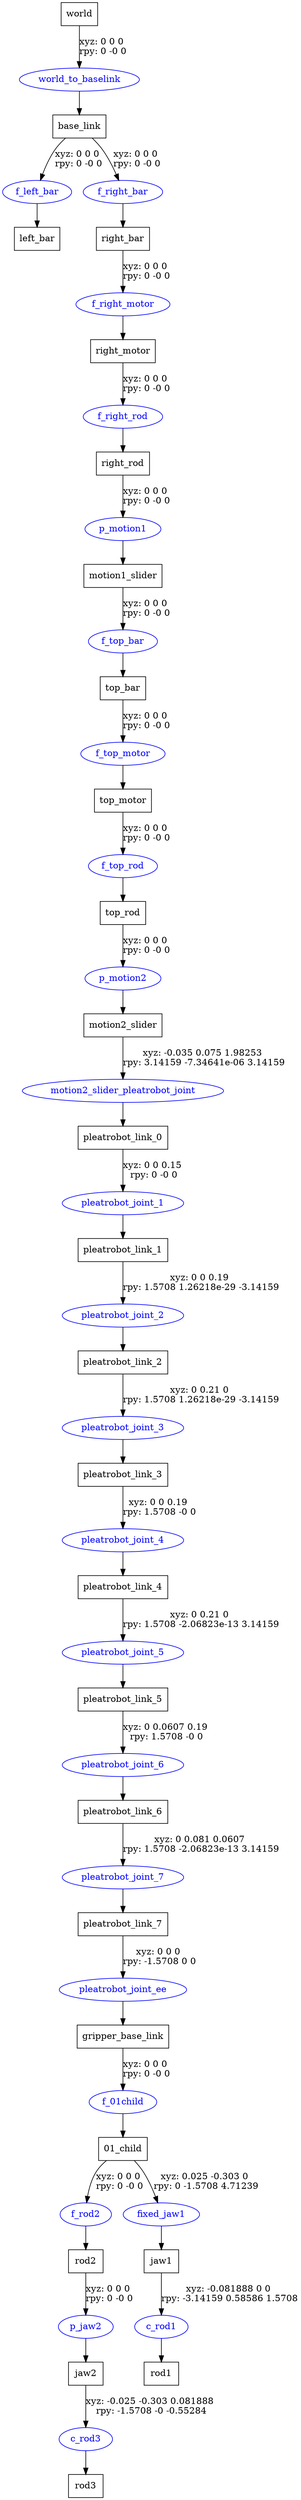 digraph G {
node [shape=box];
"world" [label="world"];
"base_link" [label="base_link"];
"left_bar" [label="left_bar"];
"right_bar" [label="right_bar"];
"right_motor" [label="right_motor"];
"right_rod" [label="right_rod"];
"motion1_slider" [label="motion1_slider"];
"top_bar" [label="top_bar"];
"top_motor" [label="top_motor"];
"top_rod" [label="top_rod"];
"motion2_slider" [label="motion2_slider"];
"pleatrobot_link_0" [label="pleatrobot_link_0"];
"pleatrobot_link_1" [label="pleatrobot_link_1"];
"pleatrobot_link_2" [label="pleatrobot_link_2"];
"pleatrobot_link_3" [label="pleatrobot_link_3"];
"pleatrobot_link_4" [label="pleatrobot_link_4"];
"pleatrobot_link_5" [label="pleatrobot_link_5"];
"pleatrobot_link_6" [label="pleatrobot_link_6"];
"pleatrobot_link_7" [label="pleatrobot_link_7"];
"gripper_base_link" [label="gripper_base_link"];
"01_child" [label="01_child"];
"rod2" [label="rod2"];
"jaw2" [label="jaw2"];
"rod3" [label="rod3"];
"jaw1" [label="jaw1"];
"rod1" [label="rod1"];
node [shape=ellipse, color=blue, fontcolor=blue];
"world" -> "world_to_baselink" [label="xyz: 0 0 0 \nrpy: 0 -0 0"]
"world_to_baselink" -> "base_link"
"base_link" -> "f_left_bar" [label="xyz: 0 0 0 \nrpy: 0 -0 0"]
"f_left_bar" -> "left_bar"
"base_link" -> "f_right_bar" [label="xyz: 0 0 0 \nrpy: 0 -0 0"]
"f_right_bar" -> "right_bar"
"right_bar" -> "f_right_motor" [label="xyz: 0 0 0 \nrpy: 0 -0 0"]
"f_right_motor" -> "right_motor"
"right_motor" -> "f_right_rod" [label="xyz: 0 0 0 \nrpy: 0 -0 0"]
"f_right_rod" -> "right_rod"
"right_rod" -> "p_motion1" [label="xyz: 0 0 0 \nrpy: 0 -0 0"]
"p_motion1" -> "motion1_slider"
"motion1_slider" -> "f_top_bar" [label="xyz: 0 0 0 \nrpy: 0 -0 0"]
"f_top_bar" -> "top_bar"
"top_bar" -> "f_top_motor" [label="xyz: 0 0 0 \nrpy: 0 -0 0"]
"f_top_motor" -> "top_motor"
"top_motor" -> "f_top_rod" [label="xyz: 0 0 0 \nrpy: 0 -0 0"]
"f_top_rod" -> "top_rod"
"top_rod" -> "p_motion2" [label="xyz: 0 0 0 \nrpy: 0 -0 0"]
"p_motion2" -> "motion2_slider"
"motion2_slider" -> "motion2_slider_pleatrobot_joint" [label="xyz: -0.035 0.075 1.98253 \nrpy: 3.14159 -7.34641e-06 3.14159"]
"motion2_slider_pleatrobot_joint" -> "pleatrobot_link_0"
"pleatrobot_link_0" -> "pleatrobot_joint_1" [label="xyz: 0 0 0.15 \nrpy: 0 -0 0"]
"pleatrobot_joint_1" -> "pleatrobot_link_1"
"pleatrobot_link_1" -> "pleatrobot_joint_2" [label="xyz: 0 0 0.19 \nrpy: 1.5708 1.26218e-29 -3.14159"]
"pleatrobot_joint_2" -> "pleatrobot_link_2"
"pleatrobot_link_2" -> "pleatrobot_joint_3" [label="xyz: 0 0.21 0 \nrpy: 1.5708 1.26218e-29 -3.14159"]
"pleatrobot_joint_3" -> "pleatrobot_link_3"
"pleatrobot_link_3" -> "pleatrobot_joint_4" [label="xyz: 0 0 0.19 \nrpy: 1.5708 -0 0"]
"pleatrobot_joint_4" -> "pleatrobot_link_4"
"pleatrobot_link_4" -> "pleatrobot_joint_5" [label="xyz: 0 0.21 0 \nrpy: 1.5708 -2.06823e-13 3.14159"]
"pleatrobot_joint_5" -> "pleatrobot_link_5"
"pleatrobot_link_5" -> "pleatrobot_joint_6" [label="xyz: 0 0.0607 0.19 \nrpy: 1.5708 -0 0"]
"pleatrobot_joint_6" -> "pleatrobot_link_6"
"pleatrobot_link_6" -> "pleatrobot_joint_7" [label="xyz: 0 0.081 0.0607 \nrpy: 1.5708 -2.06823e-13 3.14159"]
"pleatrobot_joint_7" -> "pleatrobot_link_7"
"pleatrobot_link_7" -> "pleatrobot_joint_ee" [label="xyz: 0 0 0 \nrpy: -1.5708 0 0"]
"pleatrobot_joint_ee" -> "gripper_base_link"
"gripper_base_link" -> "f_01child" [label="xyz: 0 0 0 \nrpy: 0 -0 0"]
"f_01child" -> "01_child"
"01_child" -> "f_rod2" [label="xyz: 0 0 0 \nrpy: 0 -0 0"]
"f_rod2" -> "rod2"
"rod2" -> "p_jaw2" [label="xyz: 0 0 0 \nrpy: 0 -0 0"]
"p_jaw2" -> "jaw2"
"jaw2" -> "c_rod3" [label="xyz: -0.025 -0.303 0.081888 \nrpy: -1.5708 -0 -0.55284"]
"c_rod3" -> "rod3"
"01_child" -> "fixed_jaw1" [label="xyz: 0.025 -0.303 0 \nrpy: 0 -1.5708 4.71239"]
"fixed_jaw1" -> "jaw1"
"jaw1" -> "c_rod1" [label="xyz: -0.081888 0 0 \nrpy: -3.14159 0.58586 1.5708"]
"c_rod1" -> "rod1"
}
